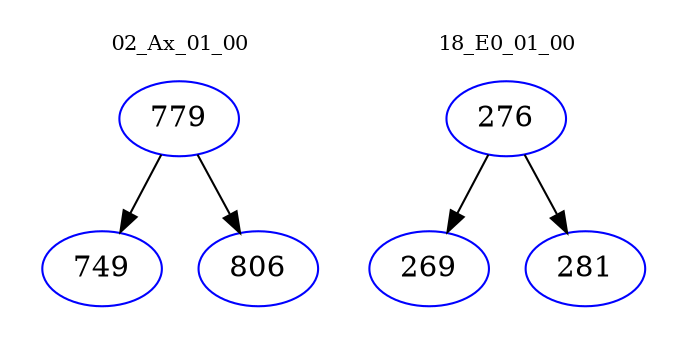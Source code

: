 digraph{
subgraph cluster_0 {
color = white
label = "02_Ax_01_00";
fontsize=10;
T0_779 [label="779", color="blue"]
T0_779 -> T0_749 [color="black"]
T0_749 [label="749", color="blue"]
T0_779 -> T0_806 [color="black"]
T0_806 [label="806", color="blue"]
}
subgraph cluster_1 {
color = white
label = "18_E0_01_00";
fontsize=10;
T1_276 [label="276", color="blue"]
T1_276 -> T1_269 [color="black"]
T1_269 [label="269", color="blue"]
T1_276 -> T1_281 [color="black"]
T1_281 [label="281", color="blue"]
}
}

